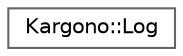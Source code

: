 digraph "Graphical Class Hierarchy"
{
 // LATEX_PDF_SIZE
  bgcolor="transparent";
  edge [fontname=Helvetica,fontsize=10,labelfontname=Helvetica,labelfontsize=10];
  node [fontname=Helvetica,fontsize=10,shape=box,height=0.2,width=0.4];
  rankdir="LR";
  Node0 [id="Node000000",label="Kargono::Log",height=0.2,width=0.4,color="grey40", fillcolor="white", style="filled",URL="$class_kargono_1_1_log.html",tooltip="Class for logging in the game engine."];
}
